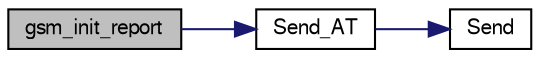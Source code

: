 digraph "gsm_init_report"
{
  edge [fontname="FreeSans",fontsize="10",labelfontname="FreeSans",labelfontsize="10"];
  node [fontname="FreeSans",fontsize="10",shape=record];
  rankdir="LR";
  Node1 [label="gsm_init_report",height=0.2,width=0.4,color="black", fillcolor="grey75", style="filled", fontcolor="black"];
  Node1 -> Node2 [color="midnightblue",fontsize="10",style="solid",fontname="FreeSans"];
  Node2 [label="Send_AT",height=0.2,width=0.4,color="black", fillcolor="white", style="filled",URL="$gsm_8c.html#aaec3eac537b06c3ada188afecc4769d5"];
  Node2 -> Node3 [color="midnightblue",fontsize="10",style="solid",fontname="FreeSans"];
  Node3 [label="Send",height=0.2,width=0.4,color="black", fillcolor="white", style="filled",URL="$gsm_8c.html#a7b1f6a663f9fd0a98b42a36f192303d7"];
}
